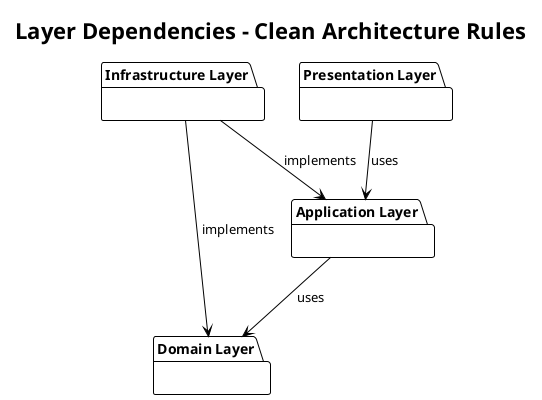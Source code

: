 @startuml layer-dependencies
!theme plain
title Layer Dependencies - Clean Architecture Rules

package "Domain Layer" as Domain {
}

package "Application Layer" as Application {
}

package "Infrastructure Layer" as Infrastructure {
}

package "Presentation Layer" as Presentation {
}

Presentation --> Application : uses
Application --> Domain : uses
Infrastructure --> Domain : implements
Infrastructure --> Application : implements

@enduml